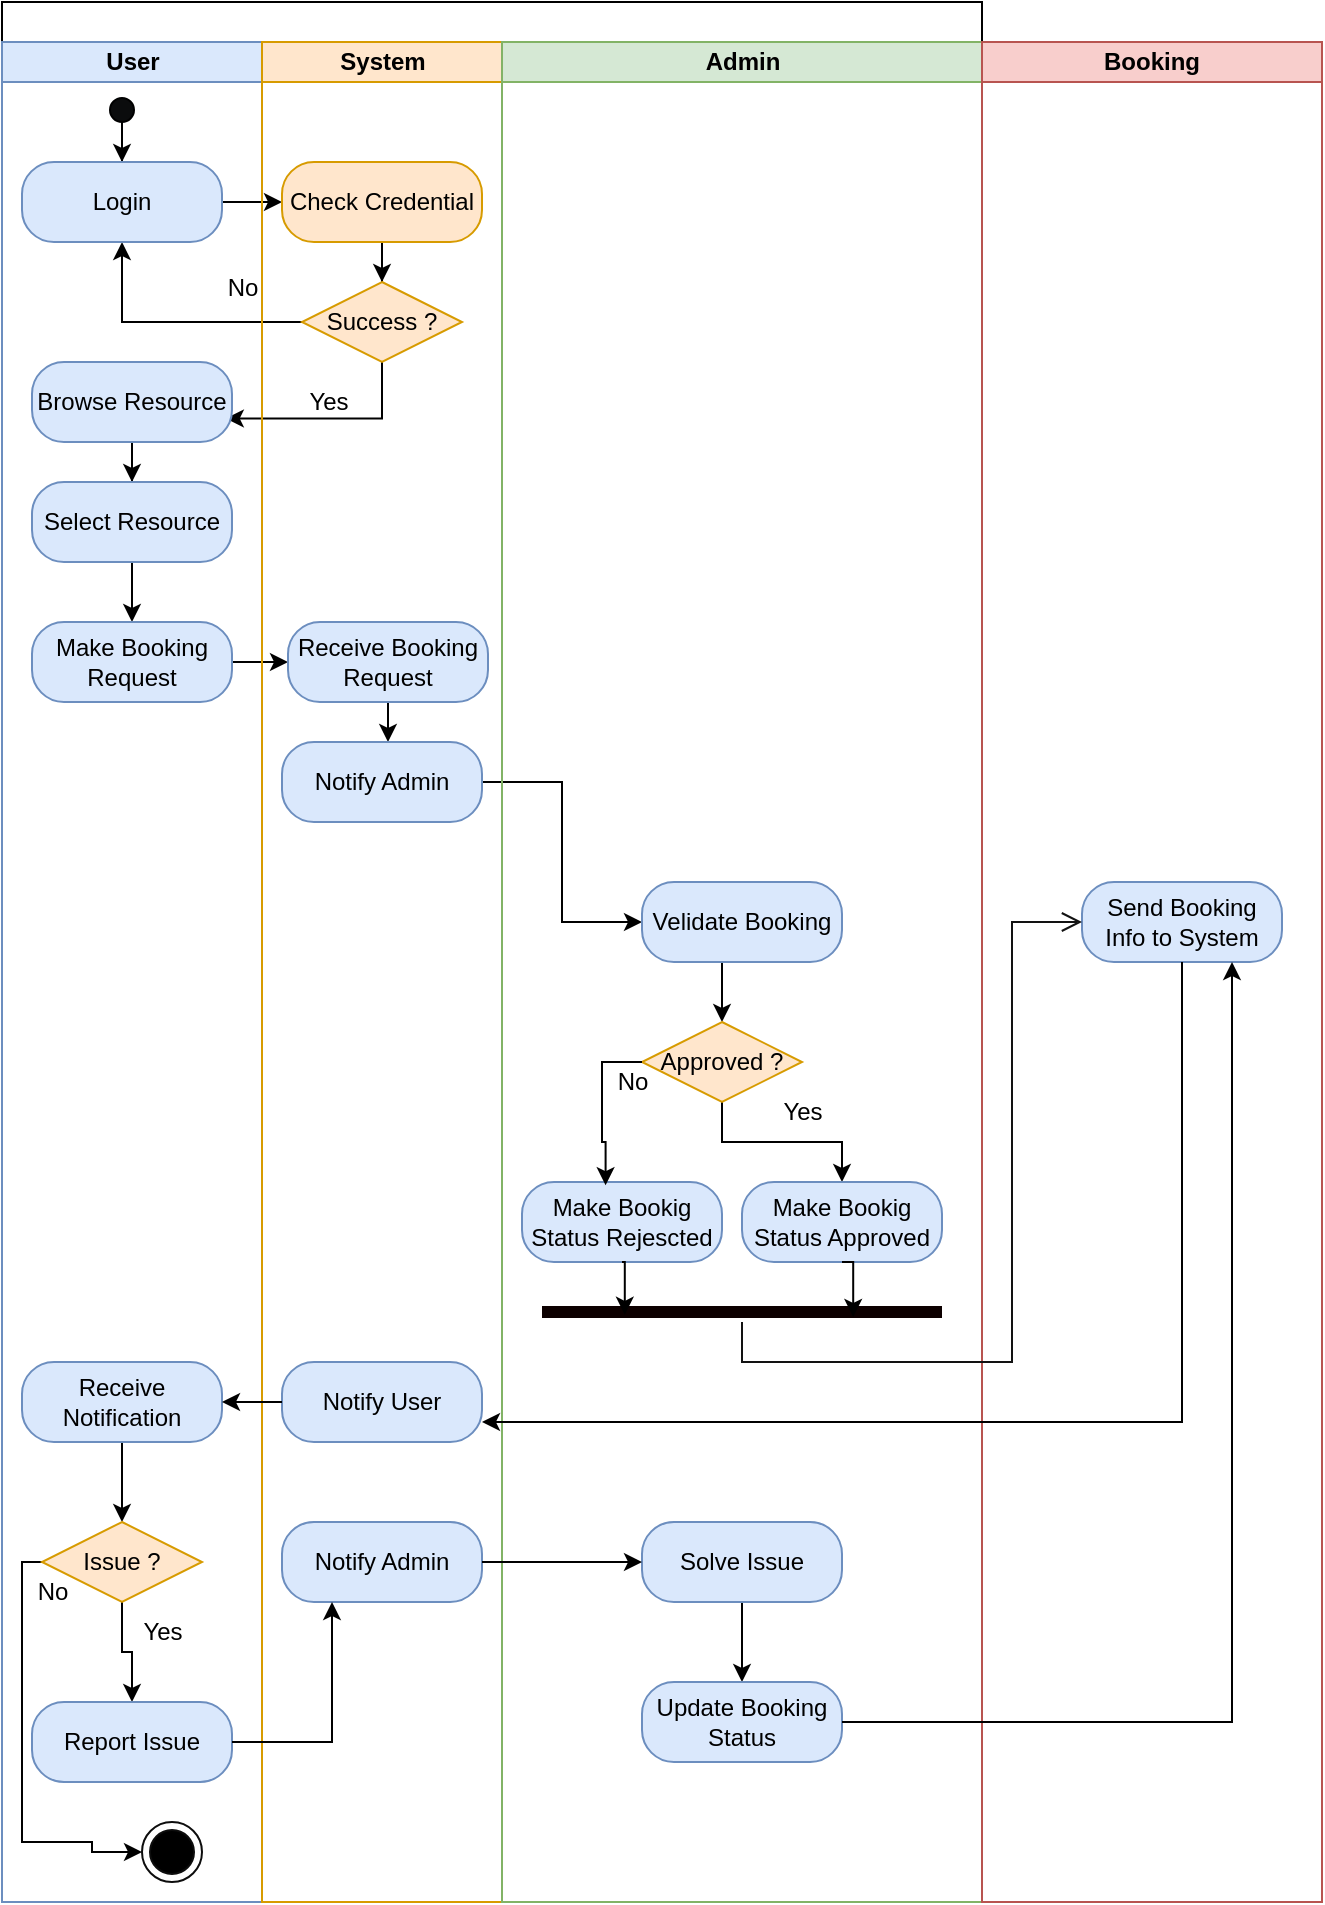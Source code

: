 <mxfile version="24.7.8">
  <diagram id="0WVyFlMRHMecTkCs-XGT" name="Page-1">
    <mxGraphModel dx="1036" dy="654" grid="1" gridSize="10" guides="1" tooltips="1" connect="1" arrows="1" fold="1" page="1" pageScale="1" pageWidth="850" pageHeight="1100" math="0" shadow="0">
      <root>
        <mxCell id="0" />
        <mxCell id="1" parent="0" />
        <mxCell id="lFeDq2B8I5nMRj2OJSu2-8" value="" style="swimlane;childLayout=stackLayout;resizeParent=1;resizeParentMax=0;startSize=20;html=1;strokeColor=default;" parent="1" vertex="1">
          <mxGeometry x="130" y="10" width="490" height="950" as="geometry" />
        </mxCell>
        <mxCell id="lFeDq2B8I5nMRj2OJSu2-22" style="edgeStyle=orthogonalEdgeStyle;rounded=0;orthogonalLoop=1;jettySize=auto;html=1;entryX=0;entryY=0.5;entryDx=0;entryDy=0;" parent="lFeDq2B8I5nMRj2OJSu2-8" source="lFeDq2B8I5nMRj2OJSu2-18" target="lFeDq2B8I5nMRj2OJSu2-21" edge="1">
          <mxGeometry relative="1" as="geometry" />
        </mxCell>
        <mxCell id="lFeDq2B8I5nMRj2OJSu2-26" style="edgeStyle=orthogonalEdgeStyle;rounded=0;orthogonalLoop=1;jettySize=auto;html=1;entryX=0.5;entryY=1;entryDx=0;entryDy=0;" parent="lFeDq2B8I5nMRj2OJSu2-8" source="lFeDq2B8I5nMRj2OJSu2-23" target="lFeDq2B8I5nMRj2OJSu2-18" edge="1">
          <mxGeometry relative="1" as="geometry" />
        </mxCell>
        <mxCell id="lFeDq2B8I5nMRj2OJSu2-30" style="edgeStyle=orthogonalEdgeStyle;rounded=0;orthogonalLoop=1;jettySize=auto;html=1;exitX=0.5;exitY=1;exitDx=0;exitDy=0;entryX=0.969;entryY=0.706;entryDx=0;entryDy=0;entryPerimeter=0;" parent="lFeDq2B8I5nMRj2OJSu2-8" source="lFeDq2B8I5nMRj2OJSu2-23" target="lFeDq2B8I5nMRj2OJSu2-29" edge="1">
          <mxGeometry relative="1" as="geometry" />
        </mxCell>
        <mxCell id="6wSAbunEqRBJUhWE7Zqi-37" style="edgeStyle=orthogonalEdgeStyle;rounded=0;orthogonalLoop=1;jettySize=auto;html=1;exitX=1;exitY=0.5;exitDx=0;exitDy=0;entryX=0;entryY=0.5;entryDx=0;entryDy=0;" parent="lFeDq2B8I5nMRj2OJSu2-8" source="6wSAbunEqRBJUhWE7Zqi-1" target="6wSAbunEqRBJUhWE7Zqi-12" edge="1">
          <mxGeometry relative="1" as="geometry" />
        </mxCell>
        <mxCell id="6wSAbunEqRBJUhWE7Zqi-42" style="edgeStyle=orthogonalEdgeStyle;rounded=0;orthogonalLoop=1;jettySize=auto;html=1;exitX=1;exitY=0.5;exitDx=0;exitDy=0;entryX=0;entryY=0.5;entryDx=0;entryDy=0;" parent="lFeDq2B8I5nMRj2OJSu2-8" source="6wSAbunEqRBJUhWE7Zqi-36" target="6wSAbunEqRBJUhWE7Zqi-41" edge="1">
          <mxGeometry relative="1" as="geometry" />
        </mxCell>
        <mxCell id="lFeDq2B8I5nMRj2OJSu2-9" value="User" style="swimlane;startSize=20;html=1;fillColor=#dae8fc;strokeColor=#6c8ebf;" parent="lFeDq2B8I5nMRj2OJSu2-8" vertex="1">
          <mxGeometry y="20" width="130" height="930" as="geometry" />
        </mxCell>
        <mxCell id="lFeDq2B8I5nMRj2OJSu2-34" style="edgeStyle=orthogonalEdgeStyle;rounded=0;orthogonalLoop=1;jettySize=auto;html=1;entryX=0.5;entryY=0;entryDx=0;entryDy=0;" parent="lFeDq2B8I5nMRj2OJSu2-9" source="lFeDq2B8I5nMRj2OJSu2-12" target="lFeDq2B8I5nMRj2OJSu2-18" edge="1">
          <mxGeometry relative="1" as="geometry" />
        </mxCell>
        <mxCell id="lFeDq2B8I5nMRj2OJSu2-12" value="" style="ellipse;html=1;shape=startState;fillColor=#0B0C0D;strokeColor=#000000;" parent="lFeDq2B8I5nMRj2OJSu2-9" vertex="1">
          <mxGeometry x="50" y="24" width="20" height="20" as="geometry" />
        </mxCell>
        <mxCell id="lFeDq2B8I5nMRj2OJSu2-18" value="Login" style="rounded=1;whiteSpace=wrap;html=1;arcSize=40;fillColor=#dae8fc;strokeColor=#6c8ebf;" parent="lFeDq2B8I5nMRj2OJSu2-9" vertex="1">
          <mxGeometry x="10" y="60" width="100" height="40" as="geometry" />
        </mxCell>
        <mxCell id="lFeDq2B8I5nMRj2OJSu2-33" style="edgeStyle=orthogonalEdgeStyle;rounded=0;orthogonalLoop=1;jettySize=auto;html=1;entryX=0.5;entryY=0;entryDx=0;entryDy=0;" parent="lFeDq2B8I5nMRj2OJSu2-9" source="lFeDq2B8I5nMRj2OJSu2-29" target="lFeDq2B8I5nMRj2OJSu2-32" edge="1">
          <mxGeometry relative="1" as="geometry" />
        </mxCell>
        <mxCell id="lFeDq2B8I5nMRj2OJSu2-29" value="Browse Resource" style="rounded=1;whiteSpace=wrap;html=1;arcSize=40;fillColor=#dae8fc;strokeColor=#6c8ebf;" parent="lFeDq2B8I5nMRj2OJSu2-9" vertex="1">
          <mxGeometry x="15" y="160" width="100" height="40" as="geometry" />
        </mxCell>
        <mxCell id="6wSAbunEqRBJUhWE7Zqi-2" style="edgeStyle=orthogonalEdgeStyle;rounded=0;orthogonalLoop=1;jettySize=auto;html=1;exitX=0.5;exitY=1;exitDx=0;exitDy=0;entryX=0.5;entryY=0;entryDx=0;entryDy=0;" parent="lFeDq2B8I5nMRj2OJSu2-9" source="lFeDq2B8I5nMRj2OJSu2-32" target="6wSAbunEqRBJUhWE7Zqi-1" edge="1">
          <mxGeometry relative="1" as="geometry" />
        </mxCell>
        <mxCell id="lFeDq2B8I5nMRj2OJSu2-32" value="Select Resource" style="rounded=1;whiteSpace=wrap;html=1;arcSize=40;fillColor=#dae8fc;strokeColor=#6c8ebf;" parent="lFeDq2B8I5nMRj2OJSu2-9" vertex="1">
          <mxGeometry x="15" y="220" width="100" height="40" as="geometry" />
        </mxCell>
        <mxCell id="6wSAbunEqRBJUhWE7Zqi-1" value="Make Booking Request" style="rounded=1;whiteSpace=wrap;html=1;arcSize=40;fillColor=#dae8fc;strokeColor=#6c8ebf;" parent="lFeDq2B8I5nMRj2OJSu2-9" vertex="1">
          <mxGeometry x="15" y="290" width="100" height="40" as="geometry" />
        </mxCell>
        <mxCell id="6wSAbunEqRBJUhWE7Zqi-87" style="edgeStyle=orthogonalEdgeStyle;rounded=0;orthogonalLoop=1;jettySize=auto;html=1;exitX=0.5;exitY=1;exitDx=0;exitDy=0;entryX=0.5;entryY=0;entryDx=0;entryDy=0;" parent="lFeDq2B8I5nMRj2OJSu2-9" source="6wSAbunEqRBJUhWE7Zqi-83" target="6wSAbunEqRBJUhWE7Zqi-86" edge="1">
          <mxGeometry relative="1" as="geometry" />
        </mxCell>
        <mxCell id="6wSAbunEqRBJUhWE7Zqi-83" value="Receive Notification" style="rounded=1;whiteSpace=wrap;html=1;arcSize=40;fillColor=#dae8fc;strokeColor=#6c8ebf;" parent="lFeDq2B8I5nMRj2OJSu2-9" vertex="1">
          <mxGeometry x="10" y="660" width="100" height="40" as="geometry" />
        </mxCell>
        <mxCell id="6wSAbunEqRBJUhWE7Zqi-106" style="edgeStyle=orthogonalEdgeStyle;rounded=0;orthogonalLoop=1;jettySize=auto;html=1;exitX=0;exitY=0.5;exitDx=0;exitDy=0;entryX=0;entryY=0.5;entryDx=0;entryDy=0;" parent="lFeDq2B8I5nMRj2OJSu2-9" source="6wSAbunEqRBJUhWE7Zqi-86" target="6wSAbunEqRBJUhWE7Zqi-103" edge="1">
          <mxGeometry relative="1" as="geometry">
            <Array as="points">
              <mxPoint x="10" y="760" />
              <mxPoint x="10" y="900" />
              <mxPoint x="45" y="900" />
            </Array>
          </mxGeometry>
        </mxCell>
        <mxCell id="6wSAbunEqRBJUhWE7Zqi-108" style="edgeStyle=orthogonalEdgeStyle;rounded=0;orthogonalLoop=1;jettySize=auto;html=1;exitX=0.5;exitY=1;exitDx=0;exitDy=0;" parent="lFeDq2B8I5nMRj2OJSu2-9" source="6wSAbunEqRBJUhWE7Zqi-86" target="6wSAbunEqRBJUhWE7Zqi-107" edge="1">
          <mxGeometry relative="1" as="geometry" />
        </mxCell>
        <mxCell id="6wSAbunEqRBJUhWE7Zqi-86" value="Issue ?" style="rhombus;whiteSpace=wrap;html=1;fillColor=#ffe6cc;strokeColor=#d79b00;" parent="lFeDq2B8I5nMRj2OJSu2-9" vertex="1">
          <mxGeometry x="20" y="740" width="80" height="40" as="geometry" />
        </mxCell>
        <mxCell id="6wSAbunEqRBJUhWE7Zqi-103" value="" style="ellipse;html=1;shape=endState;fillColor=#000000;strokeColor=#0d0d0d;" parent="lFeDq2B8I5nMRj2OJSu2-9" vertex="1">
          <mxGeometry x="70" y="890" width="30" height="30" as="geometry" />
        </mxCell>
        <mxCell id="6wSAbunEqRBJUhWE7Zqi-107" value="Report Issue" style="rounded=1;whiteSpace=wrap;html=1;arcSize=40;fillColor=#dae8fc;strokeColor=#6c8ebf;" parent="lFeDq2B8I5nMRj2OJSu2-9" vertex="1">
          <mxGeometry x="15" y="830" width="100" height="40" as="geometry" />
        </mxCell>
        <mxCell id="6wSAbunEqRBJUhWE7Zqi-166" value="Yes" style="text;html=1;align=center;verticalAlign=middle;resizable=0;points=[];autosize=1;strokeColor=none;fillColor=none;" parent="lFeDq2B8I5nMRj2OJSu2-9" vertex="1">
          <mxGeometry x="60" y="780" width="40" height="30" as="geometry" />
        </mxCell>
        <mxCell id="6wSAbunEqRBJUhWE7Zqi-168" value="No" style="text;html=1;align=center;verticalAlign=middle;resizable=0;points=[];autosize=1;strokeColor=none;fillColor=none;" parent="lFeDq2B8I5nMRj2OJSu2-9" vertex="1">
          <mxGeometry x="5" y="760" width="40" height="30" as="geometry" />
        </mxCell>
        <mxCell id="lFeDq2B8I5nMRj2OJSu2-10" value="System" style="swimlane;startSize=20;html=1;fillColor=#ffe6cc;strokeColor=#d79b00;" parent="lFeDq2B8I5nMRj2OJSu2-8" vertex="1">
          <mxGeometry x="130" y="20" width="120" height="930" as="geometry" />
        </mxCell>
        <mxCell id="lFeDq2B8I5nMRj2OJSu2-28" style="edgeStyle=orthogonalEdgeStyle;rounded=0;orthogonalLoop=1;jettySize=auto;html=1;entryX=0.5;entryY=0;entryDx=0;entryDy=0;" parent="lFeDq2B8I5nMRj2OJSu2-10" source="lFeDq2B8I5nMRj2OJSu2-21" target="lFeDq2B8I5nMRj2OJSu2-23" edge="1">
          <mxGeometry relative="1" as="geometry" />
        </mxCell>
        <mxCell id="lFeDq2B8I5nMRj2OJSu2-21" value="Check Credential" style="rounded=1;whiteSpace=wrap;html=1;arcSize=40;fillColor=#ffe6cc;strokeColor=#d79b00;" parent="lFeDq2B8I5nMRj2OJSu2-10" vertex="1">
          <mxGeometry x="10" y="60" width="100" height="40" as="geometry" />
        </mxCell>
        <mxCell id="lFeDq2B8I5nMRj2OJSu2-23" value="Success ?" style="rhombus;whiteSpace=wrap;html=1;fillColor=#ffe6cc;strokeColor=#d79b00;" parent="lFeDq2B8I5nMRj2OJSu2-10" vertex="1">
          <mxGeometry x="20" y="120" width="80" height="40" as="geometry" />
        </mxCell>
        <mxCell id="lFeDq2B8I5nMRj2OJSu2-31" value="Yes" style="text;html=1;align=center;verticalAlign=middle;resizable=0;points=[];autosize=1;strokeColor=none;fillColor=none;" parent="lFeDq2B8I5nMRj2OJSu2-10" vertex="1">
          <mxGeometry x="13" y="165" width="40" height="30" as="geometry" />
        </mxCell>
        <mxCell id="6wSAbunEqRBJUhWE7Zqi-38" style="edgeStyle=orthogonalEdgeStyle;rounded=0;orthogonalLoop=1;jettySize=auto;html=1;exitX=0.5;exitY=1;exitDx=0;exitDy=0;entryX=0.5;entryY=0;entryDx=0;entryDy=0;" parent="lFeDq2B8I5nMRj2OJSu2-10" source="6wSAbunEqRBJUhWE7Zqi-12" edge="1">
          <mxGeometry relative="1" as="geometry">
            <mxPoint x="63" y="350" as="targetPoint" />
          </mxGeometry>
        </mxCell>
        <mxCell id="6wSAbunEqRBJUhWE7Zqi-12" value="Receive Booking Request" style="rounded=1;whiteSpace=wrap;html=1;arcSize=40;fillColor=#dae8fc;strokeColor=#6c8ebf;" parent="lFeDq2B8I5nMRj2OJSu2-10" vertex="1">
          <mxGeometry x="13" y="290" width="100" height="40" as="geometry" />
        </mxCell>
        <mxCell id="6wSAbunEqRBJUhWE7Zqi-36" value="Notify Admin" style="rounded=1;whiteSpace=wrap;html=1;arcSize=40;fillColor=#dae8fc;strokeColor=#6c8ebf;" parent="lFeDq2B8I5nMRj2OJSu2-10" vertex="1">
          <mxGeometry x="10" y="350" width="100" height="40" as="geometry" />
        </mxCell>
        <mxCell id="6wSAbunEqRBJUhWE7Zqi-81" value="Notify User" style="rounded=1;whiteSpace=wrap;html=1;arcSize=40;fillColor=#dae8fc;strokeColor=#6c8ebf;" parent="lFeDq2B8I5nMRj2OJSu2-10" vertex="1">
          <mxGeometry x="10" y="660" width="100" height="40" as="geometry" />
        </mxCell>
        <mxCell id="6wSAbunEqRBJUhWE7Zqi-88" value="Notify Admin" style="rounded=1;whiteSpace=wrap;html=1;arcSize=40;fillColor=#dae8fc;strokeColor=#6c8ebf;" parent="lFeDq2B8I5nMRj2OJSu2-10" vertex="1">
          <mxGeometry x="10" y="740" width="100" height="40" as="geometry" />
        </mxCell>
        <mxCell id="lFeDq2B8I5nMRj2OJSu2-11" value="Admin" style="swimlane;startSize=20;html=1;fillColor=#d5e8d4;strokeColor=#82b366;" parent="lFeDq2B8I5nMRj2OJSu2-8" vertex="1">
          <mxGeometry x="250" y="20" width="240" height="930" as="geometry" />
        </mxCell>
        <mxCell id="6wSAbunEqRBJUhWE7Zqi-44" style="edgeStyle=orthogonalEdgeStyle;rounded=0;orthogonalLoop=1;jettySize=auto;html=1;exitX=0.5;exitY=1;exitDx=0;exitDy=0;entryX=0.5;entryY=0;entryDx=0;entryDy=0;" parent="lFeDq2B8I5nMRj2OJSu2-11" source="6wSAbunEqRBJUhWE7Zqi-41" target="6wSAbunEqRBJUhWE7Zqi-43" edge="1">
          <mxGeometry relative="1" as="geometry" />
        </mxCell>
        <mxCell id="6wSAbunEqRBJUhWE7Zqi-41" value="Velidate Booking" style="rounded=1;whiteSpace=wrap;html=1;arcSize=40;fillColor=#dae8fc;strokeColor=#6c8ebf;" parent="lFeDq2B8I5nMRj2OJSu2-11" vertex="1">
          <mxGeometry x="70" y="420" width="100" height="40" as="geometry" />
        </mxCell>
        <mxCell id="6wSAbunEqRBJUhWE7Zqi-56" style="edgeStyle=orthogonalEdgeStyle;rounded=0;orthogonalLoop=1;jettySize=auto;html=1;exitX=0.5;exitY=1;exitDx=0;exitDy=0;entryX=0.5;entryY=0;entryDx=0;entryDy=0;" parent="lFeDq2B8I5nMRj2OJSu2-11" source="6wSAbunEqRBJUhWE7Zqi-43" target="6wSAbunEqRBJUhWE7Zqi-53" edge="1">
          <mxGeometry relative="1" as="geometry" />
        </mxCell>
        <mxCell id="6wSAbunEqRBJUhWE7Zqi-43" value="Approved ?" style="rhombus;whiteSpace=wrap;html=1;fillColor=#ffe6cc;strokeColor=#d79b00;" parent="lFeDq2B8I5nMRj2OJSu2-11" vertex="1">
          <mxGeometry x="70" y="490" width="80" height="40" as="geometry" />
        </mxCell>
        <mxCell id="6wSAbunEqRBJUhWE7Zqi-53" value="Make Bookig Status Approved" style="rounded=1;whiteSpace=wrap;html=1;arcSize=40;fillColor=#dae8fc;strokeColor=#6c8ebf;" parent="lFeDq2B8I5nMRj2OJSu2-11" vertex="1">
          <mxGeometry x="120" y="570" width="100" height="40" as="geometry" />
        </mxCell>
        <mxCell id="6wSAbunEqRBJUhWE7Zqi-54" value="Make Bookig Status Rejescted" style="rounded=1;whiteSpace=wrap;html=1;arcSize=40;fillColor=#dae8fc;strokeColor=#6c8ebf;" parent="lFeDq2B8I5nMRj2OJSu2-11" vertex="1">
          <mxGeometry x="10" y="570" width="100" height="40" as="geometry" />
        </mxCell>
        <mxCell id="6wSAbunEqRBJUhWE7Zqi-63" style="edgeStyle=orthogonalEdgeStyle;rounded=0;orthogonalLoop=1;jettySize=auto;html=1;exitX=0;exitY=0.5;exitDx=0;exitDy=0;entryX=0.418;entryY=0.04;entryDx=0;entryDy=0;entryPerimeter=0;" parent="lFeDq2B8I5nMRj2OJSu2-11" source="6wSAbunEqRBJUhWE7Zqi-43" target="6wSAbunEqRBJUhWE7Zqi-54" edge="1">
          <mxGeometry relative="1" as="geometry" />
        </mxCell>
        <mxCell id="6wSAbunEqRBJUhWE7Zqi-64" value="" style="shape=line;html=1;strokeWidth=6;strokeColor=#0D0000;fillColor=#130101;" parent="lFeDq2B8I5nMRj2OJSu2-11" vertex="1">
          <mxGeometry x="20" y="630" width="200" height="10" as="geometry" />
        </mxCell>
        <mxCell id="6wSAbunEqRBJUhWE7Zqi-66" style="edgeStyle=orthogonalEdgeStyle;rounded=0;orthogonalLoop=1;jettySize=auto;html=1;exitX=0.5;exitY=1;exitDx=0;exitDy=0;entryX=0.207;entryY=0.638;entryDx=0;entryDy=0;entryPerimeter=0;" parent="lFeDq2B8I5nMRj2OJSu2-11" source="6wSAbunEqRBJUhWE7Zqi-54" target="6wSAbunEqRBJUhWE7Zqi-64" edge="1">
          <mxGeometry relative="1" as="geometry" />
        </mxCell>
        <mxCell id="6wSAbunEqRBJUhWE7Zqi-67" style="edgeStyle=orthogonalEdgeStyle;rounded=0;orthogonalLoop=1;jettySize=auto;html=1;exitX=0.5;exitY=1;exitDx=0;exitDy=0;entryX=0.778;entryY=0.748;entryDx=0;entryDy=0;entryPerimeter=0;" parent="lFeDq2B8I5nMRj2OJSu2-11" source="6wSAbunEqRBJUhWE7Zqi-53" target="6wSAbunEqRBJUhWE7Zqi-64" edge="1">
          <mxGeometry relative="1" as="geometry" />
        </mxCell>
        <mxCell id="6wSAbunEqRBJUhWE7Zqi-94" style="edgeStyle=orthogonalEdgeStyle;rounded=0;orthogonalLoop=1;jettySize=auto;html=1;entryX=0.5;entryY=0;entryDx=0;entryDy=0;" parent="lFeDq2B8I5nMRj2OJSu2-11" source="6wSAbunEqRBJUhWE7Zqi-90" target="6wSAbunEqRBJUhWE7Zqi-91" edge="1">
          <mxGeometry relative="1" as="geometry" />
        </mxCell>
        <mxCell id="6wSAbunEqRBJUhWE7Zqi-90" value="Solve Issue" style="rounded=1;whiteSpace=wrap;html=1;arcSize=40;fillColor=#dae8fc;strokeColor=#6c8ebf;" parent="lFeDq2B8I5nMRj2OJSu2-11" vertex="1">
          <mxGeometry x="70" y="740" width="100" height="40" as="geometry" />
        </mxCell>
        <mxCell id="6wSAbunEqRBJUhWE7Zqi-91" value="Update Booking Status" style="rounded=1;whiteSpace=wrap;html=1;arcSize=40;fillColor=#dae8fc;strokeColor=#6c8ebf;" parent="lFeDq2B8I5nMRj2OJSu2-11" vertex="1">
          <mxGeometry x="70" y="820" width="100" height="40" as="geometry" />
        </mxCell>
        <mxCell id="6wSAbunEqRBJUhWE7Zqi-165" value="Yes" style="text;html=1;align=center;verticalAlign=middle;resizable=0;points=[];autosize=1;strokeColor=none;fillColor=none;" parent="lFeDq2B8I5nMRj2OJSu2-11" vertex="1">
          <mxGeometry x="130" y="520" width="40" height="30" as="geometry" />
        </mxCell>
        <mxCell id="6wSAbunEqRBJUhWE7Zqi-167" value="No" style="text;html=1;align=center;verticalAlign=middle;resizable=0;points=[];autosize=1;strokeColor=none;fillColor=none;" parent="lFeDq2B8I5nMRj2OJSu2-11" vertex="1">
          <mxGeometry x="45" y="505" width="40" height="30" as="geometry" />
        </mxCell>
        <mxCell id="6wSAbunEqRBJUhWE7Zqi-84" style="edgeStyle=orthogonalEdgeStyle;rounded=0;orthogonalLoop=1;jettySize=auto;html=1;exitX=0;exitY=0.5;exitDx=0;exitDy=0;entryX=1;entryY=0.5;entryDx=0;entryDy=0;" parent="lFeDq2B8I5nMRj2OJSu2-8" source="6wSAbunEqRBJUhWE7Zqi-81" target="6wSAbunEqRBJUhWE7Zqi-83" edge="1">
          <mxGeometry relative="1" as="geometry" />
        </mxCell>
        <mxCell id="6wSAbunEqRBJUhWE7Zqi-92" style="edgeStyle=orthogonalEdgeStyle;rounded=0;orthogonalLoop=1;jettySize=auto;html=1;exitX=1;exitY=0.5;exitDx=0;exitDy=0;" parent="lFeDq2B8I5nMRj2OJSu2-8" source="6wSAbunEqRBJUhWE7Zqi-88" target="6wSAbunEqRBJUhWE7Zqi-90" edge="1">
          <mxGeometry relative="1" as="geometry" />
        </mxCell>
        <mxCell id="6wSAbunEqRBJUhWE7Zqi-109" style="edgeStyle=orthogonalEdgeStyle;rounded=0;orthogonalLoop=1;jettySize=auto;html=1;exitX=1;exitY=0.5;exitDx=0;exitDy=0;entryX=0.25;entryY=1;entryDx=0;entryDy=0;" parent="lFeDq2B8I5nMRj2OJSu2-8" source="6wSAbunEqRBJUhWE7Zqi-107" target="6wSAbunEqRBJUhWE7Zqi-88" edge="1">
          <mxGeometry relative="1" as="geometry" />
        </mxCell>
        <mxCell id="lFeDq2B8I5nMRj2OJSu2-27" value="No" style="text;html=1;align=center;verticalAlign=middle;resizable=0;points=[];autosize=1;strokeColor=none;fillColor=none;" parent="1" vertex="1">
          <mxGeometry x="230" y="138" width="40" height="30" as="geometry" />
        </mxCell>
        <mxCell id="lFeDq2B8I5nMRj2OJSu2-37" value="Booking" style="swimlane;startSize=20;whiteSpace=wrap;html=1;fillColor=#f8cecc;strokeColor=#b85450;" parent="1" vertex="1">
          <mxGeometry x="620" y="30" width="170" height="930" as="geometry" />
        </mxCell>
        <mxCell id="6wSAbunEqRBJUhWE7Zqi-80" value="Send Booking Info to System" style="rounded=1;whiteSpace=wrap;html=1;arcSize=40;fillColor=#dae8fc;strokeColor=#6c8ebf;" parent="lFeDq2B8I5nMRj2OJSu2-37" vertex="1">
          <mxGeometry x="50" y="420" width="100" height="40" as="geometry" />
        </mxCell>
        <mxCell id="6wSAbunEqRBJUhWE7Zqi-65" value="" style="edgeStyle=orthogonalEdgeStyle;html=1;verticalAlign=bottom;endArrow=open;endSize=8;strokeColor=#121212;rounded=0;entryX=0;entryY=0.5;entryDx=0;entryDy=0;" parent="1" source="6wSAbunEqRBJUhWE7Zqi-64" target="6wSAbunEqRBJUhWE7Zqi-80" edge="1">
          <mxGeometry relative="1" as="geometry">
            <mxPoint x="500" y="700" as="targetPoint" />
            <Array as="points">
              <mxPoint x="500" y="690" />
              <mxPoint x="635" y="690" />
              <mxPoint x="635" y="470" />
            </Array>
          </mxGeometry>
        </mxCell>
        <mxCell id="6wSAbunEqRBJUhWE7Zqi-82" style="edgeStyle=orthogonalEdgeStyle;rounded=0;orthogonalLoop=1;jettySize=auto;html=1;entryX=1;entryY=0.75;entryDx=0;entryDy=0;" parent="1" source="6wSAbunEqRBJUhWE7Zqi-80" target="6wSAbunEqRBJUhWE7Zqi-81" edge="1">
          <mxGeometry relative="1" as="geometry">
            <Array as="points">
              <mxPoint x="720" y="720" />
            </Array>
          </mxGeometry>
        </mxCell>
        <mxCell id="6wSAbunEqRBJUhWE7Zqi-96" style="edgeStyle=orthogonalEdgeStyle;rounded=0;orthogonalLoop=1;jettySize=auto;html=1;exitX=1;exitY=0.5;exitDx=0;exitDy=0;entryX=0.75;entryY=1;entryDx=0;entryDy=0;" parent="1" source="6wSAbunEqRBJUhWE7Zqi-91" target="6wSAbunEqRBJUhWE7Zqi-80" edge="1">
          <mxGeometry relative="1" as="geometry">
            <mxPoint x="665" y="870" as="targetPoint" />
          </mxGeometry>
        </mxCell>
      </root>
    </mxGraphModel>
  </diagram>
</mxfile>
